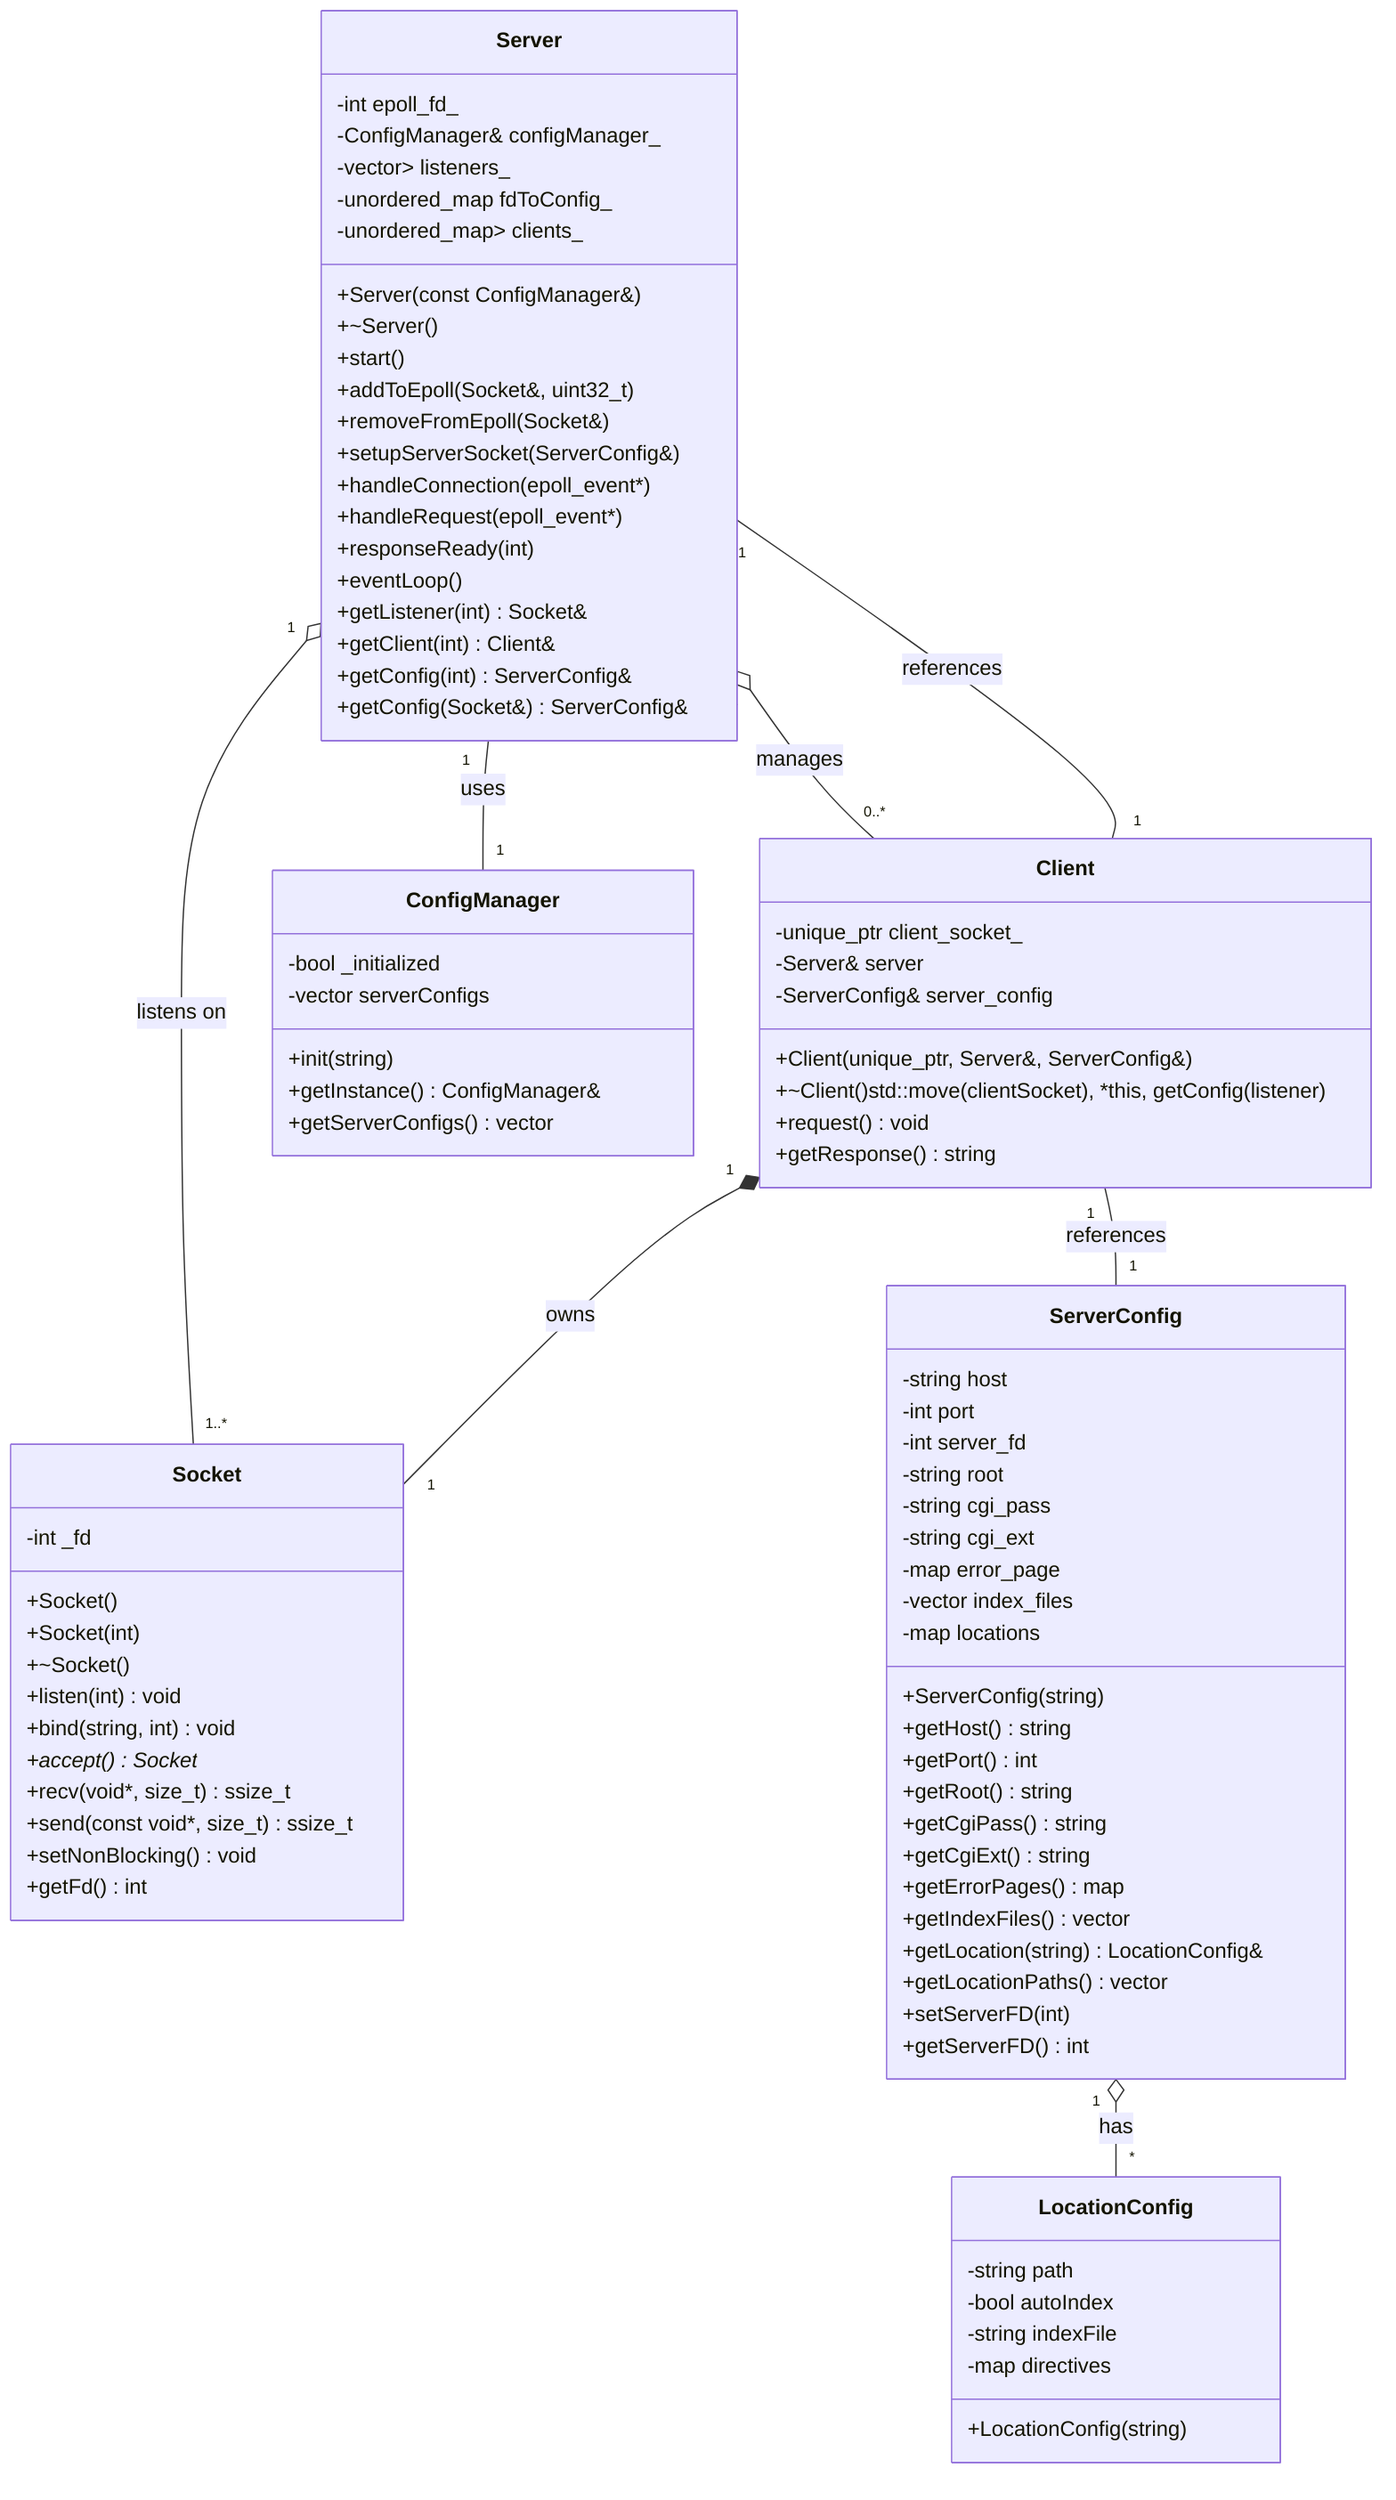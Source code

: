 classDiagram
    direction TB

    class Server {
        +Server(const ConfigManager&)
        +~Server()
        +start()
        +addToEpoll(Socket&, uint32_t)
        +removeFromEpoll(Socket&)
        +setupServerSocket(ServerConfig&)
        +handleConnection(epoll_event*)
        +handleRequest(epoll_event*)
        +responseReady(int)
        +eventLoop()
        +getListener(int) Socket&
        +getClient(int) Client&
        +getConfig(int) ServerConfig&
        +getConfig(Socket&) ServerConfig&
        -int epoll_fd_
        -ConfigManager& configManager_
        -vector<unique_ptr<Socket>> listeners_
        -unordered_map<int, ServerConfig&> fdToConfig_
        -unordered_map<int, unique_ptr<Client>> clients_
    }

    class Socket {
        +Socket()
        +Socket(int)
        +~Socket()
        +listen(int) void
        +bind(string, int) void
        +accept() Socket*
        +recv(void*, size_t) ssize_t
        +send(const void*, size_t) ssize_t
        +setNonBlocking() void
        +getFd() int
        -int _fd
    }

    class Client {
        +Client(unique_ptr<Socket>, Server&, ServerConfig&)
        +~Client()std::move(clientSocket), *this, getConfig(listener)
        +request() void
        +getResponse() string
        -unique_ptr<Socket> client_socket_
        -Server& server
        -ServerConfig& server_config
    }

    class ConfigManager {
        +init(string)
        +getInstance() ConfigManager&
        +getServerConfigs() vector<ServerConfig>
        -bool _initialized
        -vector<ServerConfig> serverConfigs
    }

    class ServerConfig {
        +ServerConfig(string)
        +getHost() string
        +getPort() int
        +getRoot() string
        +getCgiPass() string
        +getCgiExt() string
        +getErrorPages() map<int,string>
        +getIndexFiles() vector<string>
        +getLocation(string) LocationConfig&
        +getLocationPaths() vector<string>
        +setServerFD(int)
        +getServerFD() int
        -string host
        -int port
        -int server_fd
        -string root
        -string cgi_pass
        -string cgi_ext
        -map<int,string> error_page
        -vector<string> index_files
        -map<string, LocationConfig> locations
    }

    class LocationConfig {
        +LocationConfig(string)
        -string path
        -bool autoIndex
        -string indexFile
        -map<string,string> directives
    }

    Server "1" o-- "1..*" Socket : listens on
    Server "1" o-- "0..*" Client : manages
    Server "1" -- "1" ConfigManager : uses
    Client "1" *-- "1" Socket : owns
    Client "1" -- "1" Server : references
    Client "1" -- "1" ServerConfig : references
    ServerConfig "1" o-- "*" LocationConfig : has